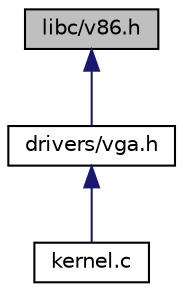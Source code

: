 digraph "libc/v86.h"
{
  edge [fontname="Helvetica",fontsize="10",labelfontname="Helvetica",labelfontsize="10"];
  node [fontname="Helvetica",fontsize="10",shape=record];
  Node3 [label="libc/v86.h",height=0.2,width=0.4,color="black", fillcolor="grey75", style="filled", fontcolor="black"];
  Node3 -> Node4 [dir="back",color="midnightblue",fontsize="10",style="solid",fontname="Helvetica"];
  Node4 [label="drivers/vga.h",height=0.2,width=0.4,color="black", fillcolor="white", style="filled",URL="$vga_8h.html"];
  Node4 -> Node5 [dir="back",color="midnightblue",fontsize="10",style="solid",fontname="Helvetica"];
  Node5 [label="kernel.c",height=0.2,width=0.4,color="black", fillcolor="white", style="filled",URL="$kernel_8c.html"];
}
